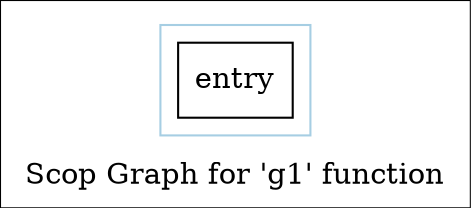 digraph "Scop Graph for 'g1' function" {
	label="Scop Graph for 'g1' function";

	Node0xe34910 [shape=record,label="{entry}"];
	colorscheme = "paired12"
        subgraph cluster_0xdff870 {
          label = "";
          style = solid;
          color = 1
          Node0xe34910;
        }
}
